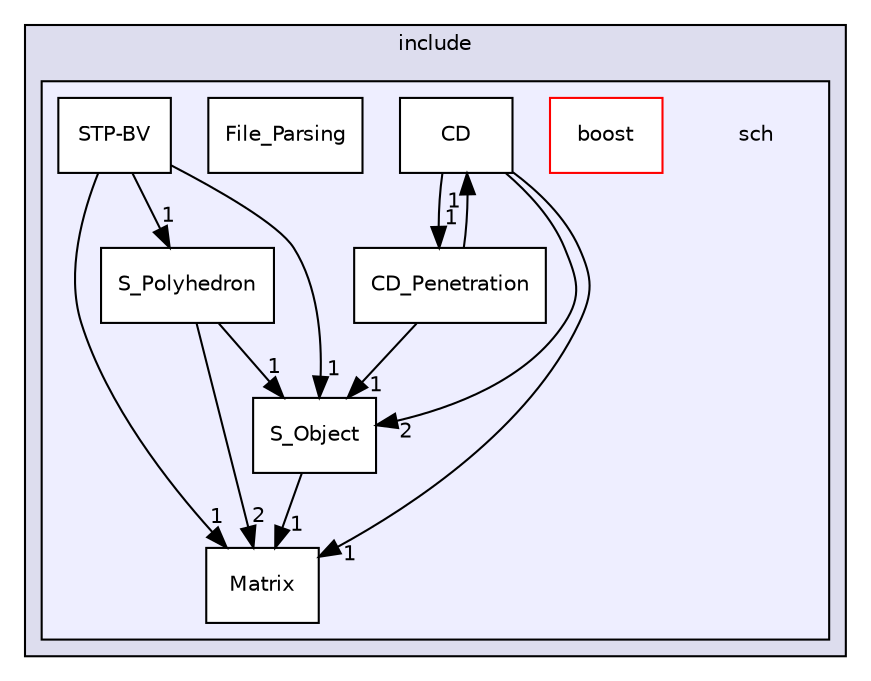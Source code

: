 digraph "include/sch" {
  compound=true
  node [ fontsize="10", fontname="Helvetica"];
  edge [ labelfontsize="10", labelfontname="Helvetica"];
  subgraph clusterdir_d44c64559bbebec7f509842c48db8b23 {
    graph [ bgcolor="#ddddee", pencolor="black", label="include" fontname="Helvetica", fontsize="10", URL="dir_d44c64559bbebec7f509842c48db8b23.html"]
  subgraph clusterdir_61da0f9624285bbe00d2dad11a7f8156 {
    graph [ bgcolor="#eeeeff", pencolor="black", label="" URL="dir_61da0f9624285bbe00d2dad11a7f8156.html"];
    dir_61da0f9624285bbe00d2dad11a7f8156 [shape=plaintext label="sch"];
    dir_2986d4e4930580ac7d524c4afb3fa094 [shape=box label="boost" color="red" fillcolor="white" style="filled" URL="dir_2986d4e4930580ac7d524c4afb3fa094.html"];
    dir_f83e346bec917a119cbc1759541ace74 [shape=box label="CD" color="black" fillcolor="white" style="filled" URL="dir_f83e346bec917a119cbc1759541ace74.html"];
    dir_91e0b4b20e7ec91c961f9aea7587f6a8 [shape=box label="CD_Penetration" color="black" fillcolor="white" style="filled" URL="dir_91e0b4b20e7ec91c961f9aea7587f6a8.html"];
    dir_ff4f2f7d7b296db661e0f635daf6dd79 [shape=box label="File_Parsing" color="black" fillcolor="white" style="filled" URL="dir_ff4f2f7d7b296db661e0f635daf6dd79.html"];
    dir_641b9e840680e121bb045da3132ae11e [shape=box label="Matrix" color="black" fillcolor="white" style="filled" URL="dir_641b9e840680e121bb045da3132ae11e.html"];
    dir_567f36aa30dd38e0b9f05da36590ac28 [shape=box label="S_Object" color="black" fillcolor="white" style="filled" URL="dir_567f36aa30dd38e0b9f05da36590ac28.html"];
    dir_910fcbffc180f6e6fea9f8b01ed1daea [shape=box label="S_Polyhedron" color="black" fillcolor="white" style="filled" URL="dir_910fcbffc180f6e6fea9f8b01ed1daea.html"];
    dir_a79df7a8e17273bba87479c6c4a2d6d9 [shape=box label="STP-BV" color="black" fillcolor="white" style="filled" URL="dir_a79df7a8e17273bba87479c6c4a2d6d9.html"];
  }
  }
  dir_f83e346bec917a119cbc1759541ace74->dir_567f36aa30dd38e0b9f05da36590ac28 [headlabel="2", labeldistance=1.5 headhref="dir_000005_000009.html"];
  dir_f83e346bec917a119cbc1759541ace74->dir_641b9e840680e121bb045da3132ae11e [headlabel="1", labeldistance=1.5 headhref="dir_000005_000008.html"];
  dir_f83e346bec917a119cbc1759541ace74->dir_91e0b4b20e7ec91c961f9aea7587f6a8 [headlabel="1", labeldistance=1.5 headhref="dir_000005_000006.html"];
  dir_910fcbffc180f6e6fea9f8b01ed1daea->dir_567f36aa30dd38e0b9f05da36590ac28 [headlabel="1", labeldistance=1.5 headhref="dir_000010_000009.html"];
  dir_910fcbffc180f6e6fea9f8b01ed1daea->dir_641b9e840680e121bb045da3132ae11e [headlabel="2", labeldistance=1.5 headhref="dir_000010_000008.html"];
  dir_567f36aa30dd38e0b9f05da36590ac28->dir_641b9e840680e121bb045da3132ae11e [headlabel="1", labeldistance=1.5 headhref="dir_000009_000008.html"];
  dir_a79df7a8e17273bba87479c6c4a2d6d9->dir_910fcbffc180f6e6fea9f8b01ed1daea [headlabel="1", labeldistance=1.5 headhref="dir_000011_000010.html"];
  dir_a79df7a8e17273bba87479c6c4a2d6d9->dir_567f36aa30dd38e0b9f05da36590ac28 [headlabel="1", labeldistance=1.5 headhref="dir_000011_000009.html"];
  dir_a79df7a8e17273bba87479c6c4a2d6d9->dir_641b9e840680e121bb045da3132ae11e [headlabel="1", labeldistance=1.5 headhref="dir_000011_000008.html"];
  dir_91e0b4b20e7ec91c961f9aea7587f6a8->dir_f83e346bec917a119cbc1759541ace74 [headlabel="1", labeldistance=1.5 headhref="dir_000006_000005.html"];
  dir_91e0b4b20e7ec91c961f9aea7587f6a8->dir_567f36aa30dd38e0b9f05da36590ac28 [headlabel="1", labeldistance=1.5 headhref="dir_000006_000009.html"];
}
